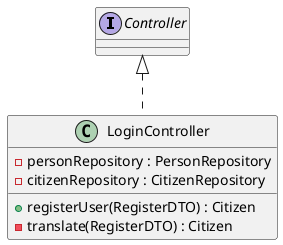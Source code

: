 @startuml
interface Controller
class LoginController {
    -personRepository : PersonRepository
    -citizenRepository : CitizenRepository
    +registerUser(RegisterDTO) : Citizen
    -translate(RegisterDTO) : Citizen
}
Controller <|.. LoginController
@enduml